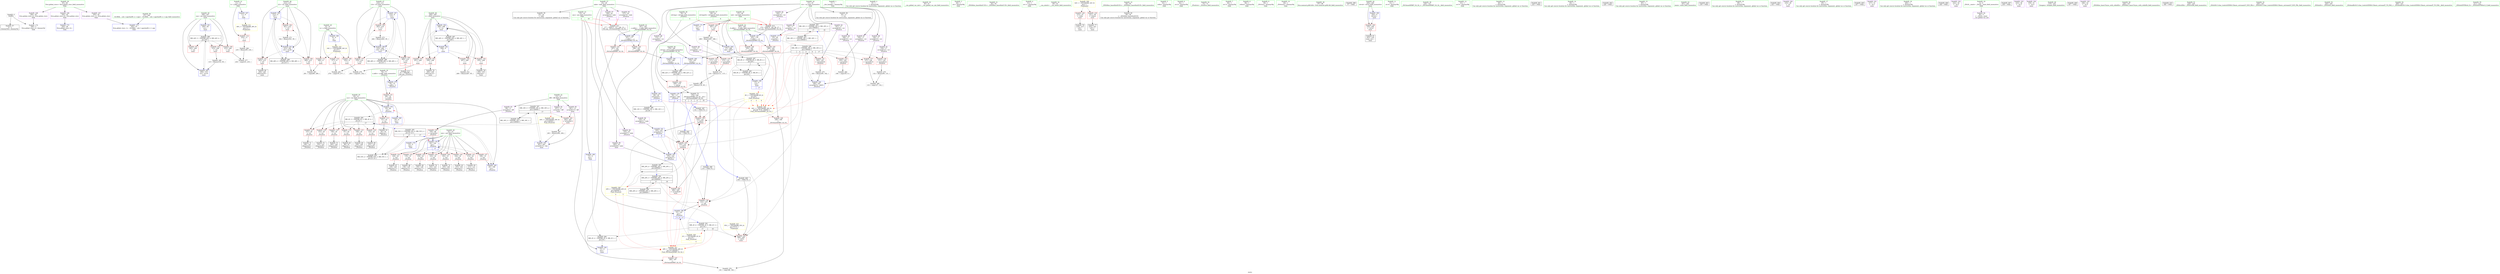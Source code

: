 digraph "SVFG" {
	label="SVFG";

	Node0x55b36553e2c0 [shape=record,color=grey,label="{NodeID: 0\nNullPtr}"];
	Node0x55b36553e2c0 -> Node0x55b365562fb0[style=solid];
	Node0x55b36553e2c0 -> Node0x55b36556a1b0[style=solid];
	Node0x55b365566370 [shape=record,color=grey,label="{NodeID: 277\n236 = cmp(233, 235, )\n}"];
	Node0x55b3655651c0 [shape=record,color=blue,label="{NodeID: 194\n208\<--268\ni\<--inc\nmain\n}"];
	Node0x55b3655651c0 -> Node0x55b365568f20[style=dashed];
	Node0x55b3655651c0 -> Node0x55b365568ff0[style=dashed];
	Node0x55b3655651c0 -> Node0x55b3655690c0[style=dashed];
	Node0x55b3655651c0 -> Node0x55b365569190[style=dashed];
	Node0x55b3655651c0 -> Node0x55b3655651c0[style=dashed];
	Node0x55b3655651c0 -> Node0x55b36557c620[style=dashed];
	Node0x55b365562790 [shape=record,color=red,label="{NodeID: 111\n290\<--8\n\<--n\nmain\n}"];
	Node0x55b365562790 -> Node0x55b365566970[style=solid];
	Node0x55b365560940 [shape=record,color=green,label="{NodeID: 28\n27\<--28\nind\<--ind_field_insensitive\nGlob |{|<s4>18}}"];
	Node0x55b365560940 -> Node0x55b365567ad0[style=solid];
	Node0x55b365560940 -> Node0x55b365569eb0[style=solid];
	Node0x55b365560940 -> Node0x55b365565360[style=solid];
	Node0x55b365560940 -> Node0x55b3655656a0[style=solid];
	Node0x55b365560940:s4 -> Node0x55b3655a0380[style=solid,color=red];
	Node0x55b365582420 [shape=record,color=black,label="{NodeID: 305\nMR_53V_3 = PHI(MR_53V_4, MR_53V_2, )\npts\{21 23 \}\n|{|<s1>17|<s2>17}}"];
	Node0x55b365582420 -> Node0x55b36557e420[style=dashed];
	Node0x55b365582420:s1 -> Node0x55b36556a380[style=dashed,color=red];
	Node0x55b365582420:s2 -> Node0x55b36556a520[style=dashed,color=red];
	Node0x55b3655683c0 [shape=record,color=red,label="{NodeID: 139\n142\<--141\n\<--call19\n_Z5solvei\n}"];
	Node0x55b3655683c0 -> Node0x55b36556a790[style=solid];
	Node0x55b365562eb0 [shape=record,color=green,label="{NodeID: 56\n47\<--340\n_GLOBAL__sub_I_ngochai94_2_1.cpp\<--_GLOBAL__sub_I_ngochai94_2_1.cpp_field_insensitive\n}"];
	Node0x55b365562eb0 -> Node0x55b36556a0b0[style=solid];
	Node0x55b365569ab0 [shape=record,color=blue,label="{NodeID: 167\n11\<--9\nt\<--\nGlob }"];
	Node0x55b365569ab0 -> Node0x55b365584420[style=dashed];
	Node0x55b365564660 [shape=record,color=purple,label="{NodeID: 84\n257\<--13\narrayidx\<--bff\nmain\n}"];
	Node0x55b365555380 [shape=record,color=green,label="{NodeID: 1\n7\<--1\n__dso_handle\<--dummyObj\nGlob }"];
	Node0x55b3655664f0 [shape=record,color=grey,label="{NodeID: 278\n191 = cmp(188, 190, )\n}"];
	Node0x55b365565290 [shape=record,color=blue,label="{NodeID: 195\n15\<--9\nans\<--\nmain\n}"];
	Node0x55b365565290 -> Node0x55b365580c20[style=dashed];
	Node0x55b365562860 [shape=record,color=red,label="{NodeID: 112\n234\<--11\n\<--t\nmain\n}"];
	Node0x55b365562860 -> Node0x55b365570430[style=solid];
	Node0x55b365560a10 [shape=record,color=green,label="{NodeID: 29\n45\<--49\nllvm.global_ctors\<--llvm.global_ctors_field_insensitive\nGlob }"];
	Node0x55b365560a10 -> Node0x55b3655622f0[style=solid];
	Node0x55b365560a10 -> Node0x55b3655623f0[style=solid];
	Node0x55b365560a10 -> Node0x55b3655624f0[style=solid];
	Node0x55b365568490 [shape=record,color=red,label="{NodeID: 140\n152\<--151\n\<--call25\n_Z5solvei\n}"];
	Node0x55b365568490 -> Node0x55b36556a930[style=solid];
	Node0x55b365562fb0 [shape=record,color=black,label="{NodeID: 57\n2\<--3\ndummyVal\<--dummyVal\n}"];
	Node0x55b365569bb0 [shape=record,color=blue,label="{NodeID: 168\n15\<--9\nans\<--\nGlob }"];
	Node0x55b365569bb0 -> Node0x55b36557b720[style=dashed];
	Node0x55b365564730 [shape=record,color=purple,label="{NodeID: 85\n261\<--13\narrayidx13\<--bff\nmain\n}"];
	Node0x55b365564730 -> Node0x55b365569740[style=solid];
	Node0x55b365564730 -> Node0x55b3655650f0[style=solid];
	Node0x55b36555f730 [shape=record,color=green,label="{NodeID: 2\n9\<--1\n\<--dummyObj\nCan only get source location for instruction, argument, global var or function.}"];
	Node0x55b365566670 [shape=record,color=grey,label="{NodeID: 279\n253 = cmp(251, 252, )\n}"];
	Node0x55b365565360 [shape=record,color=blue,label="{NodeID: 196\n27\<--9\nind\<--\nmain\n|{|<s1>17}}"];
	Node0x55b365565360 -> Node0x55b36557f820[style=dashed];
	Node0x55b365565360:s1 -> Node0x55b365585740[style=dashed,color=red];
	Node0x55b365562930 [shape=record,color=red,label="{NodeID: 113\n91\<--20\n\<--cur\n_Z5solvei\n}"];
	Node0x55b365562930 -> Node0x55b3655633b0[style=solid];
	Node0x55b365560ae0 [shape=record,color=green,label="{NodeID: 30\n50\<--51\n__cxx_global_var_init\<--__cxx_global_var_init_field_insensitive\n}"];
	Node0x55b365582e20 [shape=record,color=black,label="{NodeID: 307\nMR_16V_3 = PHI(MR_16V_4, MR_16V_2, )\npts\{140000 \}\n|{|<s3>17}}"];
	Node0x55b365582e20 -> Node0x55b365569740[style=dashed];
	Node0x55b365582e20 -> Node0x55b3655650f0[style=dashed];
	Node0x55b365582e20 -> Node0x55b36557d520[style=dashed];
	Node0x55b365582e20:s3 -> Node0x55b365585ac0[style=dashed,color=red];
	Node0x55b365568560 [shape=record,color=red,label="{NodeID: 141\n162\<--161\n\<--arrayidx30\n_Z5solvei\n}"];
	Node0x55b365568560 -> Node0x55b365566070[style=solid];
	Node0x55b3655630b0 [shape=record,color=black,label="{NodeID: 58\n18\<--17\n\<--vst\nCan only get source location for instruction, argument, global var or function.}"];
	Node0x55b365569cb0 [shape=record,color=blue,label="{NodeID: 169\n20\<--9\ncur\<--\nGlob }"];
	Node0x55b365569cb0 -> Node0x55b36557e420[style=dashed];
	Node0x55b365564800 [shape=record,color=purple,label="{NodeID: 86\n93\<--17\narrayidx\<--vst\n_Z5solvei\n}"];
	Node0x55b365564800 -> Node0x55b36556a450[style=solid];
	Node0x55b36553e350 [shape=record,color=green,label="{NodeID: 3\n29\<--1\n.str\<--dummyObj\nGlob }"];
	Node0x55b3655667f0 [shape=record,color=grey,label="{NodeID: 280\n133 = cmp(127, 132, )\n}"];
	Node0x55b365565430 [shape=record,color=blue,label="{NodeID: 197\n210\<--9\ni14\<--\nmain\n}"];
	Node0x55b365565430 -> Node0x55b365569260[style=dashed];
	Node0x55b365565430 -> Node0x55b365569330[style=dashed];
	Node0x55b365565430 -> Node0x55b365569400[style=dashed];
	Node0x55b365565430 -> Node0x55b365565500[style=dashed];
	Node0x55b365565430 -> Node0x55b36557cb20[style=dashed];
	Node0x55b365562a00 [shape=record,color=red,label="{NodeID: 114\n97\<--20\n\<--cur\n_Z5solvei\n}"];
	Node0x55b365562a00 -> Node0x55b365563480[style=solid];
	Node0x55b365560bb0 [shape=record,color=green,label="{NodeID: 31\n54\<--55\n_ZNSt8ios_base4InitC1Ev\<--_ZNSt8ios_base4InitC1Ev_field_insensitive\n}"];
	Node0x55b365583320 [shape=record,color=black,label="{NodeID: 308\nMR_22V_3 = PHI(MR_22V_4, MR_22V_2, )\npts\{180 \}\n}"];
	Node0x55b365583320 -> Node0x55b365568630[style=dashed];
	Node0x55b365568630 [shape=record,color=red,label="{NodeID: 142\n199\<--179\n\<--retval\n_ZSt3maxIiERKT_S2_S2_\n}"];
	Node0x55b365568630 -> Node0x55b365563f10[style=solid];
	Node0x55b3655631b0 [shape=record,color=black,label="{NodeID: 59\n25\<--24\n\<--inde\nCan only get source location for instruction, argument, global var or function.}"];
	Node0x55b365585ac0 [shape=record,color=yellow,style=double,label="{NodeID: 336\n16V_1 = ENCHI(MR_16V_0)\npts\{140000 \}\nFun[_Z5solvei]}"];
	Node0x55b365585ac0 -> Node0x55b365567e10[style=dashed];
	Node0x55b365569db0 [shape=record,color=blue,label="{NodeID: 170\n22\<--9\nnex\<--\nGlob }"];
	Node0x55b365569db0 -> Node0x55b36557e420[style=dashed];
	Node0x55b3655648d0 [shape=record,color=purple,label="{NodeID: 87\n104\<--17\narrayidx4\<--vst\n_Z5solvei\n}"];
	Node0x55b3655648d0 -> Node0x55b365567ee0[style=solid];
	Node0x55b36553e3e0 [shape=record,color=green,label="{NodeID: 4\n31\<--1\n.str.1\<--dummyObj\nGlob }"];
	Node0x55b365566970 [shape=record,color=grey,label="{NodeID: 281\n291 = cmp(289, 290, )\n}"];
	Node0x55b365565500 [shape=record,color=blue,label="{NodeID: 198\n210\<--284\ni14\<--inc19\nmain\n}"];
	Node0x55b365565500 -> Node0x55b365569260[style=dashed];
	Node0x55b365565500 -> Node0x55b365569330[style=dashed];
	Node0x55b365565500 -> Node0x55b365569400[style=dashed];
	Node0x55b365565500 -> Node0x55b365565500[style=dashed];
	Node0x55b365565500 -> Node0x55b36557cb20[style=dashed];
	Node0x55b365567040 [shape=record,color=red,label="{NodeID: 115\n108\<--20\n\<--cur\n_Z5solvei\n}"];
	Node0x55b365567040 -> Node0x55b365563620[style=solid];
	Node0x55b365560cb0 [shape=record,color=green,label="{NodeID: 32\n60\<--61\n__cxa_atexit\<--__cxa_atexit_field_insensitive\n}"];
	Node0x55b365583820 [shape=record,color=yellow,style=double,label="{NodeID: 309\n32V_1 = ENCHI(MR_32V_0)\npts\{1 \}\nFun[main]}"];
	Node0x55b365583820 -> Node0x55b365567ba0[style=dashed];
	Node0x55b365583820 -> Node0x55b365567c70[style=dashed];
	Node0x55b365568700 [shape=record,color=red,label="{NodeID: 143\n187\<--181\n\<--__a.addr\n_ZSt3maxIiERKT_S2_S2_\n}"];
	Node0x55b365568700 -> Node0x55b365568a40[style=solid];
	Node0x55b3655632b0 [shape=record,color=black,label="{NodeID: 60\n58\<--59\n\<--_ZNSt8ios_base4InitD1Ev\nCan only get source location for instruction, argument, global var or function.}"];
	Node0x55b365569eb0 [shape=record,color=blue,label="{NodeID: 171\n27\<--9\nind\<--\nGlob }"];
	Node0x55b365569eb0 -> Node0x55b36557bc20[style=dashed];
	Node0x55b3655649a0 [shape=record,color=purple,label="{NodeID: 88\n110\<--17\narrayidx6\<--vst\n_Z5solvei\n}"];
	Node0x55b3655649a0 -> Node0x55b365567fb0[style=solid];
	Node0x55b365554ec0 [shape=record,color=green,label="{NodeID: 5\n33\<--1\nstdin\<--dummyObj\nGlob }"];
	Node0x55b365566af0 [shape=record,color=grey,label="{NodeID: 282\n106 = cmp(105, 9, )\n}"];
	Node0x55b3655655d0 [shape=record,color=blue,label="{NodeID: 199\n212\<--9\ni21\<--\nmain\n}"];
	Node0x55b3655655d0 -> Node0x55b3655694d0[style=dashed];
	Node0x55b3655655d0 -> Node0x55b3655695a0[style=dashed];
	Node0x55b3655655d0 -> Node0x55b365569670[style=dashed];
	Node0x55b3655655d0 -> Node0x55b365565770[style=dashed];
	Node0x55b3655655d0 -> Node0x55b36557d020[style=dashed];
	Node0x55b365567110 [shape=record,color=red,label="{NodeID: 116\n124\<--20\n\<--cur\n_Z5solvei\n}"];
	Node0x55b365567110 -> Node0x55b3655637c0[style=solid];
	Node0x55b365560db0 [shape=record,color=green,label="{NodeID: 33\n59\<--65\n_ZNSt8ios_base4InitD1Ev\<--_ZNSt8ios_base4InitD1Ev_field_insensitive\n}"];
	Node0x55b365560db0 -> Node0x55b3655632b0[style=solid];
	Node0x55b365584340 [shape=record,color=yellow,style=double,label="{NodeID: 310\n34V_1 = ENCHI(MR_34V_0)\npts\{10 \}\nFun[main]}"];
	Node0x55b365584340 -> Node0x55b3655625f0[style=dashed];
	Node0x55b365584340 -> Node0x55b3655626c0[style=dashed];
	Node0x55b365584340 -> Node0x55b365562790[style=dashed];
	Node0x55b3655687d0 [shape=record,color=red,label="{NodeID: 144\n196\<--181\n\<--__a.addr\n_ZSt3maxIiERKT_S2_S2_\n}"];
	Node0x55b3655687d0 -> Node0x55b36556ae10[style=solid];
	Node0x55b3655633b0 [shape=record,color=black,label="{NodeID: 61\n92\<--91\nidxprom\<--\n_Z5solvei\n}"];
	Node0x55b365585c80 [shape=record,color=yellow,style=double,label="{NodeID: 338\n20V_1 = ENCHI(MR_20V_0)\npts\{260000 \}\nFun[_Z5solvei]|{|<s4>4|<s5>5}}"];
	Node0x55b365585c80 -> Node0x55b365568150[style=dashed];
	Node0x55b365585c80 -> Node0x55b3655683c0[style=dashed];
	Node0x55b365585c80 -> Node0x55b36556a790[style=dashed];
	Node0x55b365585c80 -> Node0x55b365580720[style=dashed];
	Node0x55b365585c80:s4 -> Node0x55b365585250[style=dashed,color=red];
	Node0x55b365585c80:s5 -> Node0x55b365585250[style=dashed,color=red];
	Node0x55b365569fb0 [shape=record,color=blue,label="{NodeID: 172\n344\<--46\nllvm.global_ctors_0\<--\nGlob }"];
	Node0x55b365564a70 [shape=record,color=purple,label="{NodeID: 89\n114\<--17\narrayidx8\<--vst\n_Z5solvei\n}"];
	Node0x55b365564a70 -> Node0x55b365568080[style=solid];
	Node0x55b365554f50 [shape=record,color=green,label="{NodeID: 6\n34\<--1\n.str.2\<--dummyObj\nGlob }"];
	Node0x55b365566c70 [shape=record,color=grey,label="{NodeID: 283\n278 = cmp(276, 277, )\n}"];
	Node0x55b3655656a0 [shape=record,color=blue,label="{NodeID: 200\n27\<--298\nind\<--add27\nmain\n}"];
	Node0x55b3655656a0 -> Node0x55b36557f820[style=dashed];
	Node0x55b3655671e0 [shape=record,color=red,label="{NodeID: 117\n147\<--20\n\<--cur\n_Z5solvei\n}"];
	Node0x55b3655671e0 -> Node0x55b365563bd0[style=solid];
	Node0x55b365560eb0 [shape=record,color=green,label="{NodeID: 34\n72\<--73\n_Z5solvei\<--_Z5solvei_field_insensitive\n}"];
	Node0x55b365584420 [shape=record,color=yellow,style=double,label="{NodeID: 311\n36V_1 = ENCHI(MR_36V_0)\npts\{12 \}\nFun[main]}"];
	Node0x55b365584420 -> Node0x55b365562860[style=dashed];
	Node0x55b3655688a0 [shape=record,color=red,label="{NodeID: 145\n189\<--183\n\<--__b.addr\n_ZSt3maxIiERKT_S2_S2_\n}"];
	Node0x55b3655688a0 -> Node0x55b365568b10[style=solid];
	Node0x55b365563480 [shape=record,color=black,label="{NodeID: 62\n98\<--97\nidxprom1\<--\n_Z5solvei\n}"];
	Node0x55b36556a0b0 [shape=record,color=blue,label="{NodeID: 173\n345\<--47\nllvm.global_ctors_1\<--_GLOBAL__sub_I_ngochai94_2_1.cpp\nGlob }"];
	Node0x55b365564b40 [shape=record,color=purple,label="{NodeID: 90\n126\<--17\narrayidx10\<--vst\n_Z5solvei\n}"];
	Node0x55b365564b40 -> Node0x55b365568220[style=solid];
	Node0x55b365554fe0 [shape=record,color=green,label="{NodeID: 7\n36\<--1\n.str.3\<--dummyObj\nGlob }"];
	Node0x55b36557b720 [shape=record,color=black,label="{NodeID: 284\nMR_2V_2 = PHI(MR_2V_4, MR_2V_1, )\npts\{16 \}\n}"];
	Node0x55b36557b720 -> Node0x55b365565290[style=dashed];
	Node0x55b365565770 [shape=record,color=blue,label="{NodeID: 201\n212\<--302\ni21\<--inc29\nmain\n}"];
	Node0x55b365565770 -> Node0x55b3655694d0[style=dashed];
	Node0x55b365565770 -> Node0x55b3655695a0[style=dashed];
	Node0x55b365565770 -> Node0x55b365569670[style=dashed];
	Node0x55b365565770 -> Node0x55b365565770[style=dashed];
	Node0x55b365565770 -> Node0x55b36557d020[style=dashed];
	Node0x55b3655672b0 [shape=record,color=red,label="{NodeID: 118\n153\<--20\n\<--cur\n_Z5solvei\n}"];
	Node0x55b3655672b0 -> Node0x55b365563ca0[style=solid];
	Node0x55b365560fb0 [shape=record,color=green,label="{NodeID: 35\n76\<--77\nx.addr\<--x.addr_field_insensitive\n_Z5solvei\n}"];
	Node0x55b365560fb0 -> Node0x55b365567d40[style=solid];
	Node0x55b365560fb0 -> Node0x55b36556a2b0[style=solid];
	Node0x55b365568970 [shape=record,color=red,label="{NodeID: 146\n193\<--183\n\<--__b.addr\n_ZSt3maxIiERKT_S2_S2_\n}"];
	Node0x55b365568970 -> Node0x55b36556ad40[style=solid];
	Node0x55b365563550 [shape=record,color=black,label="{NodeID: 63\n103\<--102\nidxprom3\<--\n_Z5solvei\n}"];
	Node0x55b36556a1b0 [shape=record,color=blue, style = dotted,label="{NodeID: 174\n346\<--3\nllvm.global_ctors_2\<--dummyVal\nGlob }"];
	Node0x55b365564c10 [shape=record,color=purple,label="{NodeID: 91\n130\<--17\narrayidx12\<--vst\n_Z5solvei\n}"];
	Node0x55b365564c10 -> Node0x55b3655682f0[style=solid];
	Node0x55b365555070 [shape=record,color=green,label="{NodeID: 8\n38\<--1\nstdout\<--dummyObj\nGlob }"];
	Node0x55b36557bc20 [shape=record,color=black,label="{NodeID: 285\nMR_8V_2 = PHI(MR_8V_4, MR_8V_1, )\npts\{28 \}\n}"];
	Node0x55b36557bc20 -> Node0x55b365565360[style=dashed];
	Node0x55b365565840 [shape=record,color=blue,label="{NodeID: 202\n206\<--315\ncas\<--inc35\nmain\n}"];
	Node0x55b365565840 -> Node0x55b36557c120[style=dashed];
	Node0x55b365567380 [shape=record,color=red,label="{NodeID: 119\n159\<--20\n\<--cur\n_Z5solvei\n}"];
	Node0x55b365567380 -> Node0x55b365563d70[style=solid];
	Node0x55b365561080 [shape=record,color=green,label="{NodeID: 36\n78\<--79\nref.tmp\<--ref.tmp_field_insensitive\n_Z5solvei\n|{|<s1>4}}"];
	Node0x55b365561080 -> Node0x55b36556a5f0[style=solid];
	Node0x55b365561080:s1 -> Node0x55b3655a0380[style=solid,color=red];
	Node0x55b365568a40 [shape=record,color=red,label="{NodeID: 147\n188\<--187\n\<--\n_ZSt3maxIiERKT_S2_S2_\n}"];
	Node0x55b365568a40 -> Node0x55b3655664f0[style=solid];
	Node0x55b365563620 [shape=record,color=black,label="{NodeID: 64\n109\<--108\nidxprom5\<--\n_Z5solvei\n}"];
	Node0x55b36556a2b0 [shape=record,color=blue,label="{NodeID: 175\n76\<--75\nx.addr\<--x\n_Z5solvei\n}"];
	Node0x55b36556a2b0 -> Node0x55b365567d40[style=dashed];
	Node0x55b365564ce0 [shape=record,color=purple,label="{NodeID: 92\n140\<--17\narrayidx18\<--vst\n_Z5solvei\n|{<s0>5}}"];
	Node0x55b365564ce0:s0 -> Node0x55b3655a0380[style=solid,color=red];
	Node0x55b36555fbd0 [shape=record,color=green,label="{NodeID: 9\n39\<--1\n_ZSt3cin\<--dummyObj\nGlob }"];
	Node0x55b36557c120 [shape=record,color=black,label="{NodeID: 286\nMR_42V_3 = PHI(MR_42V_4, MR_42V_2, )\npts\{207 \}\n}"];
	Node0x55b36557c120 -> Node0x55b365568cb0[style=dashed];
	Node0x55b36557c120 -> Node0x55b365568d80[style=dashed];
	Node0x55b36557c120 -> Node0x55b365568e50[style=dashed];
	Node0x55b36557c120 -> Node0x55b365565840[style=dashed];
	Node0x55b365567450 [shape=record,color=red,label="{NodeID: 120\n102\<--22\n\<--nex\n_Z5solvei\n}"];
	Node0x55b365567450 -> Node0x55b365563550[style=solid];
	Node0x55b365561150 [shape=record,color=green,label="{NodeID: 37\n80\<--81\nref.tmp24\<--ref.tmp24_field_insensitive\n_Z5solvei\n|{|<s1>6}}"];
	Node0x55b365561150 -> Node0x55b36556a860[style=solid];
	Node0x55b365561150:s1 -> Node0x55b3655a0380[style=solid,color=red];
	Node0x55b36559efc0 [shape=record,color=black,label="{NodeID: 397\n141 = PHI(176, )\n}"];
	Node0x55b36559efc0 -> Node0x55b3655683c0[style=solid];
	Node0x55b365568b10 [shape=record,color=red,label="{NodeID: 148\n190\<--189\n\<--\n_ZSt3maxIiERKT_S2_S2_\n}"];
	Node0x55b365568b10 -> Node0x55b3655664f0[style=solid];
	Node0x55b3655636f0 [shape=record,color=black,label="{NodeID: 65\n113\<--112\nidxprom7\<--\n_Z5solvei\n}"];
	Node0x55b36556a380 [shape=record,color=blue,label="{NodeID: 176\n20\<--89\ncur\<--\n_Z5solvei\n}"];
	Node0x55b36556a380 -> Node0x55b365562930[style=dashed];
	Node0x55b36556a380 -> Node0x55b36557e920[style=dashed];
	Node0x55b365564db0 [shape=record,color=purple,label="{NodeID: 93\n161\<--17\narrayidx30\<--vst\n_Z5solvei\n}"];
	Node0x55b365564db0 -> Node0x55b365568560[style=solid];
	Node0x55b36555fc60 [shape=record,color=green,label="{NodeID: 10\n40\<--1\n_ZSt4cout\<--dummyObj\nGlob }"];
	Node0x55b36557c620 [shape=record,color=black,label="{NodeID: 287\nMR_44V_2 = PHI(MR_44V_4, MR_44V_1, )\npts\{209 \}\n}"];
	Node0x55b36557c620 -> Node0x55b365565020[style=dashed];
	Node0x55b365567520 [shape=record,color=red,label="{NodeID: 121\n112\<--22\n\<--nex\n_Z5solvei\n}"];
	Node0x55b365567520 -> Node0x55b3655636f0[style=solid];
	Node0x55b365561220 [shape=record,color=green,label="{NodeID: 38\n87\<--88\nllvm.memset.p0i8.i64\<--llvm.memset.p0i8.i64_field_insensitive\n}"];
	Node0x55b36559f1b0 [shape=record,color=black,label="{NodeID: 398\n57 = PHI()\n}"];
	Node0x55b365568be0 [shape=record,color=red,label="{NodeID: 149\n318\<--204\n\<--retval\nmain\n}"];
	Node0x55b365568be0 -> Node0x55b3655643f0[style=solid];
	Node0x55b3655637c0 [shape=record,color=black,label="{NodeID: 66\n125\<--124\nidxprom9\<--\n_Z5solvei\n}"];
	Node0x55b36556a450 [shape=record,color=blue,label="{NodeID: 177\n93\<--95\narrayidx\<--\n_Z5solvei\n}"];
	Node0x55b36556a450 -> Node0x55b36557f320[style=dashed];
	Node0x55b365564e80 [shape=record,color=purple,label="{NodeID: 94\n166\<--17\narrayidx33\<--vst\n_Z5solvei\n}"];
	Node0x55b365564e80 -> Node0x55b36556aa00[style=solid];
	Node0x55b36555fcf0 [shape=record,color=green,label="{NodeID: 11\n41\<--1\n.str.4\<--dummyObj\nGlob }"];
	Node0x55b36557cb20 [shape=record,color=black,label="{NodeID: 288\nMR_46V_2 = PHI(MR_46V_4, MR_46V_1, )\npts\{211 \}\n}"];
	Node0x55b36557cb20 -> Node0x55b365565430[style=dashed];
	Node0x55b3655675f0 [shape=record,color=red,label="{NodeID: 122\n128\<--22\n\<--nex\n_Z5solvei\n}"];
	Node0x55b3655675f0 -> Node0x55b365563890[style=solid];
	Node0x55b365561320 [shape=record,color=green,label="{NodeID: 39\n120\<--121\n_ZSt3maxIiERKT_S2_S2_\<--_ZSt3maxIiERKT_S2_S2__field_insensitive\n}"];
	Node0x55b36559f390 [shape=record,color=black,label="{NodeID: 399\n119 = PHI(176, )\n}"];
	Node0x55b36559f390 -> Node0x55b365568150[style=solid];
	Node0x55b365568cb0 [shape=record,color=red,label="{NodeID: 150\n233\<--206\n\<--cas\nmain\n}"];
	Node0x55b365568cb0 -> Node0x55b365566370[style=solid];
	Node0x55b365563890 [shape=record,color=black,label="{NodeID: 67\n129\<--128\nidxprom11\<--\n_Z5solvei\n}"];
	Node0x55b36556a520 [shape=record,color=blue,label="{NodeID: 178\n22\<--100\nnex\<--\n_Z5solvei\n|{|<s9>17}}"];
	Node0x55b36556a520 -> Node0x55b365567450[style=dashed];
	Node0x55b36556a520 -> Node0x55b365567520[style=dashed];
	Node0x55b36556a520 -> Node0x55b3655675f0[style=dashed];
	Node0x55b36556a520 -> Node0x55b3655676c0[style=dashed];
	Node0x55b36556a520 -> Node0x55b365567790[style=dashed];
	Node0x55b36556a520 -> Node0x55b365567860[style=dashed];
	Node0x55b36556a520 -> Node0x55b365567930[style=dashed];
	Node0x55b36556a520 -> Node0x55b365567a00[style=dashed];
	Node0x55b36556a520 -> Node0x55b36556a520[style=dashed];
	Node0x55b36556a520:s9 -> Node0x55b365582420[style=dashed,color=blue];
	Node0x55b365564f50 [shape=record,color=purple,label="{NodeID: 95\n137\<--24\narrayidx16\<--inde\n_Z5solvei\n|{<s0>5}}"];
	Node0x55b365564f50:s0 -> Node0x55b36559ff70[style=solid,color=red];
	Node0x55b36555fd80 [shape=record,color=green,label="{NodeID: 12\n43\<--1\n.str.5\<--dummyObj\nGlob }"];
	Node0x55b36557d020 [shape=record,color=black,label="{NodeID: 289\nMR_48V_2 = PHI(MR_48V_4, MR_48V_1, )\npts\{213 \}\n}"];
	Node0x55b36557d020 -> Node0x55b3655655d0[style=dashed];
	Node0x55b3655676c0 [shape=record,color=red,label="{NodeID: 123\n135\<--22\n\<--nex\n_Z5solvei\n}"];
	Node0x55b3655676c0 -> Node0x55b365563960[style=solid];
	Node0x55b365561420 [shape=record,color=green,label="{NodeID: 40\n179\<--180\nretval\<--retval_field_insensitive\n_ZSt3maxIiERKT_S2_S2_\n}"];
	Node0x55b365561420 -> Node0x55b365568630[style=solid];
	Node0x55b365561420 -> Node0x55b36556ad40[style=solid];
	Node0x55b365561420 -> Node0x55b36556ae10[style=solid];
	Node0x55b36559f490 [shape=record,color=black,label="{NodeID: 400\n151 = PHI(176, )\n}"];
	Node0x55b36559f490 -> Node0x55b365568490[style=solid];
	Node0x55b365568d80 [shape=record,color=red,label="{NodeID: 151\n242\<--206\n\<--cas\nmain\n}"];
	Node0x55b365563960 [shape=record,color=black,label="{NodeID: 68\n136\<--135\nidxprom15\<--\n_Z5solvei\n}"];
	Node0x55b36556a5f0 [shape=record,color=blue,label="{NodeID: 179\n78\<--117\nref.tmp\<--add\n_Z5solvei\n|{|<s3>4}}"];
	Node0x55b36556a5f0 -> Node0x55b365568150[style=dashed];
	Node0x55b36556a5f0 -> Node0x55b3655683c0[style=dashed];
	Node0x55b36556a5f0 -> Node0x55b365568490[style=dashed];
	Node0x55b36556a5f0:s3 -> Node0x55b365585360[style=dashed,color=red];
	Node0x55b365561ad0 [shape=record,color=purple,label="{NodeID: 96\n145\<--24\narrayidx21\<--inde\n_Z5solvei\n}"];
	Node0x55b365561ad0 -> Node0x55b36556a790[style=solid];
	Node0x55b36555fe10 [shape=record,color=green,label="{NodeID: 13\n46\<--1\n\<--dummyObj\nCan only get source location for instruction, argument, global var or function.}"];
	Node0x55b36557d520 [shape=record,color=black,label="{NodeID: 290\nMR_16V_2 = PHI(MR_16V_3, MR_16V_1, )\npts\{140000 \}\n}"];
	Node0x55b36557d520 -> Node0x55b365582e20[style=dashed];
	Node0x55b365567790 [shape=record,color=red,label="{NodeID: 124\n138\<--22\n\<--nex\n_Z5solvei\n}"];
	Node0x55b365567790 -> Node0x55b365563a30[style=solid];
	Node0x55b3655614f0 [shape=record,color=green,label="{NodeID: 41\n181\<--182\n__a.addr\<--__a.addr_field_insensitive\n_ZSt3maxIiERKT_S2_S2_\n}"];
	Node0x55b3655614f0 -> Node0x55b365568700[style=solid];
	Node0x55b3655614f0 -> Node0x55b3655687d0[style=solid];
	Node0x55b3655614f0 -> Node0x55b36556aba0[style=solid];
	Node0x55b36559f590 [shape=record,color=black,label="{NodeID: 401\n225 = PHI()\n}"];
	Node0x55b365568e50 [shape=record,color=red,label="{NodeID: 152\n314\<--206\n\<--cas\nmain\n}"];
	Node0x55b365568e50 -> Node0x55b365570730[style=solid];
	Node0x55b365563a30 [shape=record,color=black,label="{NodeID: 69\n139\<--138\nidxprom17\<--\n_Z5solvei\n}"];
	Node0x55b36556a6c0 [shape=record,color=blue,label="{NodeID: 180\n15\<--122\nans\<--\n_Z5solvei\n|{|<s2>5|<s3>6|<s4>17}}"];
	Node0x55b36556a6c0 -> Node0x55b3655683c0[style=dashed];
	Node0x55b36556a6c0 -> Node0x55b365568490[style=dashed];
	Node0x55b36556a6c0:s2 -> Node0x55b365585250[style=dashed,color=red];
	Node0x55b36556a6c0:s3 -> Node0x55b365585250[style=dashed,color=red];
	Node0x55b36556a6c0:s4 -> Node0x55b365580c20[style=dashed,color=blue];
	Node0x55b365561ba0 [shape=record,color=purple,label="{NodeID: 97\n149\<--24\narrayidx23\<--inde\n_Z5solvei\n|{<s0>6}}"];
	Node0x55b365561ba0:s0 -> Node0x55b36559ff70[style=solid,color=red];
	Node0x55b36555fea0 [shape=record,color=green,label="{NodeID: 14\n84\<--1\n\<--dummyObj\nCan only get source location for instruction, argument, global var or function.}"];
	Node0x55b36557da20 [shape=record,color=black,label="{NodeID: 291\nMR_18V_2 = PHI(MR_18V_3, MR_18V_1, )\npts\{190000 \}\n}"];
	Node0x55b36557da20 -> Node0x55b365581620[style=dashed];
	Node0x55b365567860 [shape=record,color=red,label="{NodeID: 125\n143\<--22\n\<--nex\n_Z5solvei\n}"];
	Node0x55b365567860 -> Node0x55b365563b00[style=solid];
	Node0x55b3655615c0 [shape=record,color=green,label="{NodeID: 42\n183\<--184\n__b.addr\<--__b.addr_field_insensitive\n_ZSt3maxIiERKT_S2_S2_\n}"];
	Node0x55b3655615c0 -> Node0x55b3655688a0[style=solid];
	Node0x55b3655615c0 -> Node0x55b365568970[style=solid];
	Node0x55b3655615c0 -> Node0x55b36556ac70[style=solid];
	Node0x55b36559f660 [shape=record,color=black,label="{NodeID: 402\n228 = PHI()\n}"];
	Node0x55b365568f20 [shape=record,color=red,label="{NodeID: 153\n251\<--208\n\<--i\nmain\n}"];
	Node0x55b365568f20 -> Node0x55b365566670[style=solid];
	Node0x55b365563b00 [shape=record,color=black,label="{NodeID: 70\n144\<--143\nidxprom20\<--\n_Z5solvei\n}"];
	Node0x55b36556a790 [shape=record,color=blue,label="{NodeID: 181\n145\<--142\narrayidx21\<--\n_Z5solvei\n|{|<s2>6}}"];
	Node0x55b36556a790 -> Node0x55b365568490[style=dashed];
	Node0x55b36556a790 -> Node0x55b36556a930[style=dashed];
	Node0x55b36556a790:s2 -> Node0x55b365585250[style=dashed,color=red];
	Node0x55b365561c70 [shape=record,color=purple,label="{NodeID: 98\n155\<--24\narrayidx27\<--inde\n_Z5solvei\n}"];
	Node0x55b365561c70 -> Node0x55b36556a930[style=solid];
	Node0x55b36555ff30 [shape=record,color=green,label="{NodeID: 15\n85\<--1\n\<--dummyObj\nCan only get source location for instruction, argument, global var or function.}"];
	Node0x55b36557df20 [shape=record,color=black,label="{NodeID: 292\nMR_20V_2 = PHI(MR_20V_3, MR_20V_1, )\npts\{260000 \}\n}"];
	Node0x55b36557df20 -> Node0x55b365582330[style=dashed];
	Node0x55b365567930 [shape=record,color=red,label="{NodeID: 126\n164\<--22\n\<--nex\n_Z5solvei\n}"];
	Node0x55b365567930 -> Node0x55b365563e40[style=solid];
	Node0x55b365561690 [shape=record,color=green,label="{NodeID: 43\n201\<--202\nmain\<--main_field_insensitive\n}"];
	Node0x55b36559f730 [shape=record,color=black,label="{NodeID: 403\n239 = PHI()\n}"];
	Node0x55b365568ff0 [shape=record,color=red,label="{NodeID: 154\n255\<--208\n\<--i\nmain\n}"];
	Node0x55b365568ff0 -> Node0x55b365564180[style=solid];
	Node0x55b365563bd0 [shape=record,color=black,label="{NodeID: 71\n148\<--147\nidxprom22\<--\n_Z5solvei\n}"];
	Node0x55b36556a860 [shape=record,color=blue,label="{NodeID: 182\n80\<--95\nref.tmp24\<--\n_Z5solvei\n|{|<s2>6}}"];
	Node0x55b36556a860 -> Node0x55b365568490[style=dashed];
	Node0x55b36556a860 -> Node0x55b365580220[style=dashed];
	Node0x55b36556a860:s2 -> Node0x55b365585360[style=dashed,color=red];
	Node0x55b365561d40 [shape=record,color=purple,label="{NodeID: 99\n295\<--24\narrayidx26\<--inde\nmain\n}"];
	Node0x55b365561d40 -> Node0x55b365569810[style=solid];
	Node0x55b36555ffc0 [shape=record,color=green,label="{NodeID: 16\n86\<--1\n\<--dummyObj\nCan only get source location for instruction, argument, global var or function.}"];
	Node0x55b36557e420 [shape=record,color=black,label="{NodeID: 293\nMR_53V_2 = PHI(MR_53V_3, MR_53V_1, )\npts\{21 23 \}\n}"];
	Node0x55b36557e420 -> Node0x55b365582420[style=dashed];
	Node0x55b365567a00 [shape=record,color=red,label="{NodeID: 127\n168\<--22\n\<--nex\n_Z5solvei\n}"];
	Node0x55b365567a00 -> Node0x55b36556aad0[style=solid];
	Node0x55b365561790 [shape=record,color=green,label="{NodeID: 44\n204\<--205\nretval\<--retval_field_insensitive\nmain\n}"];
	Node0x55b365561790 -> Node0x55b365568be0[style=solid];
	Node0x55b365561790 -> Node0x55b36556aee0[style=solid];
	Node0x55b36559f800 [shape=record,color=black,label="{NodeID: 404\n243 = PHI()\n}"];
	Node0x55b3655690c0 [shape=record,color=red,label="{NodeID: 155\n259\<--208\n\<--i\nmain\n}"];
	Node0x55b3655690c0 -> Node0x55b365564250[style=solid];
	Node0x55b365563ca0 [shape=record,color=black,label="{NodeID: 72\n154\<--153\nidxprom26\<--\n_Z5solvei\n}"];
	Node0x55b365570430 [shape=record,color=grey,label="{NodeID: 266\n235 = Binary(95, 234, )\n}"];
	Node0x55b365570430 -> Node0x55b365566370[style=solid];
	Node0x55b36556a930 [shape=record,color=blue,label="{NodeID: 183\n155\<--152\narrayidx27\<--\n_Z5solvei\n}"];
	Node0x55b36556a930 -> Node0x55b365580720[style=dashed];
	Node0x55b365561e10 [shape=record,color=purple,label="{NodeID: 100\n216\<--29\n\<--.str\nmain\n}"];
	Node0x55b365560050 [shape=record,color=green,label="{NodeID: 17\n95\<--1\n\<--dummyObj\nCan only get source location for instruction, argument, global var or function.}"];
	Node0x55b36557e920 [shape=record,color=black,label="{NodeID: 294\nMR_4V_3 = PHI(MR_4V_2, MR_4V_4, )\npts\{21 \}\n|{|<s7>17}}"];
	Node0x55b36557e920 -> Node0x55b365562a00[style=dashed];
	Node0x55b36557e920 -> Node0x55b365567040[style=dashed];
	Node0x55b36557e920 -> Node0x55b365567110[style=dashed];
	Node0x55b36557e920 -> Node0x55b3655671e0[style=dashed];
	Node0x55b36557e920 -> Node0x55b3655672b0[style=dashed];
	Node0x55b36557e920 -> Node0x55b365567380[style=dashed];
	Node0x55b36557e920 -> Node0x55b36556aad0[style=dashed];
	Node0x55b36557e920:s7 -> Node0x55b365582420[style=dashed,color=blue];
	Node0x55b365567ad0 [shape=record,color=red,label="{NodeID: 128\n297\<--27\n\<--ind\nmain\n}"];
	Node0x55b365567ad0 -> Node0x55b3655661f0[style=solid];
	Node0x55b365561860 [shape=record,color=green,label="{NodeID: 45\n206\<--207\ncas\<--cas_field_insensitive\nmain\n}"];
	Node0x55b365561860 -> Node0x55b365568cb0[style=solid];
	Node0x55b365561860 -> Node0x55b365568d80[style=solid];
	Node0x55b365561860 -> Node0x55b365568e50[style=solid];
	Node0x55b365561860 -> Node0x55b36556afb0[style=solid];
	Node0x55b365561860 -> Node0x55b365565840[style=solid];
	Node0x55b36559f900 [shape=record,color=black,label="{NodeID: 405\n247 = PHI()\n}"];
	Node0x55b365569190 [shape=record,color=red,label="{NodeID: 156\n267\<--208\n\<--i\nmain\n}"];
	Node0x55b365569190 -> Node0x55b365570d30[style=solid];
	Node0x55b365563d70 [shape=record,color=black,label="{NodeID: 73\n160\<--159\nidxprom29\<--\n_Z5solvei\n}"];
	Node0x55b3655705b0 [shape=record,color=grey,label="{NodeID: 267\n263 = Binary(262, 264, )\n}"];
	Node0x55b3655705b0 -> Node0x55b3655650f0[style=solid];
	Node0x55b36556aa00 [shape=record,color=blue,label="{NodeID: 184\n166\<--163\narrayidx33\<--add31\n_Z5solvei\n}"];
	Node0x55b36556aa00 -> Node0x55b36557f320[style=dashed];
	Node0x55b365561ee0 [shape=record,color=purple,label="{NodeID: 101\n217\<--31\n\<--.str.1\nmain\n}"];
	Node0x55b365560120 [shape=record,color=green,label="{NodeID: 18\n264\<--1\n\<--dummyObj\nCan only get source location for instruction, argument, global var or function.}"];
	Node0x55b365567ba0 [shape=record,color=red,label="{NodeID: 129\n215\<--33\n\<--stdin\nmain\n}"];
	Node0x55b365567ba0 -> Node0x55b365563fe0[style=solid];
	Node0x55b365561930 [shape=record,color=green,label="{NodeID: 46\n208\<--209\ni\<--i_field_insensitive\nmain\n}"];
	Node0x55b365561930 -> Node0x55b365568f20[style=solid];
	Node0x55b365561930 -> Node0x55b365568ff0[style=solid];
	Node0x55b365561930 -> Node0x55b3655690c0[style=solid];
	Node0x55b365561930 -> Node0x55b365569190[style=solid];
	Node0x55b365561930 -> Node0x55b365565020[style=solid];
	Node0x55b365561930 -> Node0x55b3655651c0[style=solid];
	Node0x55b36559f9d0 [shape=record,color=black,label="{NodeID: 406\n248 = PHI()\n}"];
	Node0x55b365584ea0 [shape=record,color=yellow,style=double,label="{NodeID: 323\n55V_1 = ENCHI(MR_55V_0)\npts\{79 81 \}\nFun[main]}"];
	Node0x55b365584ea0 -> Node0x55b3655698e0[style=dashed];
	Node0x55b365569260 [shape=record,color=red,label="{NodeID: 157\n276\<--210\n\<--i14\nmain\n}"];
	Node0x55b365569260 -> Node0x55b365566c70[style=solid];
	Node0x55b365563e40 [shape=record,color=black,label="{NodeID: 74\n165\<--164\nidxprom32\<--\n_Z5solvei\n}"];
	Node0x55b365570730 [shape=record,color=grey,label="{NodeID: 268\n315 = Binary(314, 95, )\n}"];
	Node0x55b365570730 -> Node0x55b365565840[style=solid];
	Node0x55b36556aad0 [shape=record,color=blue,label="{NodeID: 185\n20\<--168\ncur\<--\n_Z5solvei\n}"];
	Node0x55b36556aad0 -> Node0x55b36557e920[style=dashed];
	Node0x55b365561fb0 [shape=record,color=purple,label="{NodeID: 102\n222\<--34\n\<--.str.2\nmain\n}"];
	Node0x55b3655601f0 [shape=record,color=green,label="{NodeID: 19\n4\<--6\n_ZStL8__ioinit\<--_ZStL8__ioinit_field_insensitive\nGlob }"];
	Node0x55b3655601f0 -> Node0x55b3655644c0[style=solid];
	Node0x55b36557f320 [shape=record,color=black,label="{NodeID: 296\nMR_18V_3 = PHI(MR_18V_2, MR_18V_4, )\npts\{190000 \}\n|{|<s10>4|<s11>5|<s12>6|<s13>17}}"];
	Node0x55b36557f320 -> Node0x55b365567ee0[style=dashed];
	Node0x55b36557f320 -> Node0x55b365567fb0[style=dashed];
	Node0x55b36557f320 -> Node0x55b365568080[style=dashed];
	Node0x55b36557f320 -> Node0x55b365568150[style=dashed];
	Node0x55b36557f320 -> Node0x55b365568220[style=dashed];
	Node0x55b36557f320 -> Node0x55b3655682f0[style=dashed];
	Node0x55b36557f320 -> Node0x55b3655683c0[style=dashed];
	Node0x55b36557f320 -> Node0x55b365568490[style=dashed];
	Node0x55b36557f320 -> Node0x55b365568560[style=dashed];
	Node0x55b36557f320 -> Node0x55b36556aa00[style=dashed];
	Node0x55b36557f320:s10 -> Node0x55b365585360[style=dashed,color=red];
	Node0x55b36557f320:s11 -> Node0x55b365585360[style=dashed,color=red];
	Node0x55b36557f320:s12 -> Node0x55b365585360[style=dashed,color=red];
	Node0x55b36557f320:s13 -> Node0x55b365581620[style=dashed,color=blue];
	Node0x55b365567c70 [shape=record,color=red,label="{NodeID: 130\n221\<--38\n\<--stdout\nmain\n}"];
	Node0x55b365567c70 -> Node0x55b3655640b0[style=solid];
	Node0x55b365561a00 [shape=record,color=green,label="{NodeID: 47\n210\<--211\ni14\<--i14_field_insensitive\nmain\n}"];
	Node0x55b365561a00 -> Node0x55b365569260[style=solid];
	Node0x55b365561a00 -> Node0x55b365569330[style=solid];
	Node0x55b365561a00 -> Node0x55b365569400[style=solid];
	Node0x55b365561a00 -> Node0x55b365565430[style=solid];
	Node0x55b365561a00 -> Node0x55b365565500[style=solid];
	Node0x55b36559faa0 [shape=record,color=black,label="{NodeID: 407\n258 = PHI()\n}"];
	Node0x55b365569330 [shape=record,color=red,label="{NodeID: 158\n280\<--210\n\<--i14\nmain\n|{<s0>17}}"];
	Node0x55b365569330:s0 -> Node0x55b3655a0580[style=solid,color=red];
	Node0x55b365563f10 [shape=record,color=black,label="{NodeID: 75\n176\<--199\n_ZSt3maxIiERKT_S2_S2__ret\<--\n_ZSt3maxIiERKT_S2_S2_\n|{<s0>4|<s1>5|<s2>6|<s3>18}}"];
	Node0x55b365563f10:s0 -> Node0x55b36559f390[style=solid,color=blue];
	Node0x55b365563f10:s1 -> Node0x55b36559efc0[style=solid,color=blue];
	Node0x55b365563f10:s2 -> Node0x55b36559f490[style=solid,color=blue];
	Node0x55b365563f10:s3 -> Node0x55b36559fba0[style=solid,color=blue];
	Node0x55b3655708b0 [shape=record,color=grey,label="{NodeID: 269\n117 = Binary(116, 95, )\n}"];
	Node0x55b3655708b0 -> Node0x55b36556a5f0[style=solid];
	Node0x55b36556aba0 [shape=record,color=blue,label="{NodeID: 186\n181\<--177\n__a.addr\<--__a\n_ZSt3maxIiERKT_S2_S2_\n}"];
	Node0x55b36556aba0 -> Node0x55b365568700[style=dashed];
	Node0x55b36556aba0 -> Node0x55b3655687d0[style=dashed];
	Node0x55b365562080 [shape=record,color=purple,label="{NodeID: 103\n223\<--36\n\<--.str.3\nmain\n}"];
	Node0x55b3655602c0 [shape=record,color=green,label="{NodeID: 20\n8\<--10\nn\<--n_field_insensitive\nGlob }"];
	Node0x55b3655602c0 -> Node0x55b3655625f0[style=solid];
	Node0x55b3655602c0 -> Node0x55b3655626c0[style=solid];
	Node0x55b3655602c0 -> Node0x55b365562790[style=solid];
	Node0x55b3655602c0 -> Node0x55b3655699b0[style=solid];
	Node0x55b36557f820 [shape=record,color=black,label="{NodeID: 297\nMR_8V_4 = PHI(MR_8V_5, MR_8V_3, )\npts\{28 \}\n|{|<s4>18}}"];
	Node0x55b36557f820 -> Node0x55b365567ad0[style=dashed];
	Node0x55b36557f820 -> Node0x55b3655698e0[style=dashed];
	Node0x55b36557f820 -> Node0x55b3655656a0[style=dashed];
	Node0x55b36557f820 -> Node0x55b36557bc20[style=dashed];
	Node0x55b36557f820:s4 -> Node0x55b365585360[style=dashed,color=red];
	Node0x55b365567d40 [shape=record,color=red,label="{NodeID: 131\n89\<--76\n\<--x.addr\n_Z5solvei\n}"];
	Node0x55b365567d40 -> Node0x55b36556a380[style=solid];
	Node0x55b365555620 [shape=record,color=green,label="{NodeID: 48\n212\<--213\ni21\<--i21_field_insensitive\nmain\n}"];
	Node0x55b365555620 -> Node0x55b3655694d0[style=solid];
	Node0x55b365555620 -> Node0x55b3655695a0[style=solid];
	Node0x55b365555620 -> Node0x55b365569670[style=solid];
	Node0x55b365555620 -> Node0x55b3655655d0[style=solid];
	Node0x55b365555620 -> Node0x55b365565770[style=solid];
	Node0x55b36559fba0 [shape=record,color=black,label="{NodeID: 408\n305 = PHI(176, )\n}"];
	Node0x55b36559fba0 -> Node0x55b3655698e0[style=solid];
	Node0x55b365569400 [shape=record,color=red,label="{NodeID: 159\n283\<--210\n\<--i14\nmain\n}"];
	Node0x55b365569400 -> Node0x55b365570eb0[style=solid];
	Node0x55b365563fe0 [shape=record,color=black,label="{NodeID: 76\n218\<--215\ncall\<--\nmain\n}"];
	Node0x55b365570a30 [shape=record,color=grey,label="{NodeID: 270\n132 = Binary(95, 131, )\n}"];
	Node0x55b365570a30 -> Node0x55b3655667f0[style=solid];
	Node0x55b36556ac70 [shape=record,color=blue,label="{NodeID: 187\n183\<--178\n__b.addr\<--__b\n_ZSt3maxIiERKT_S2_S2_\n}"];
	Node0x55b36556ac70 -> Node0x55b3655688a0[style=dashed];
	Node0x55b36556ac70 -> Node0x55b365568970[style=dashed];
	Node0x55b365562150 [shape=record,color=purple,label="{NodeID: 104\n238\<--41\n\<--.str.4\nmain\n}"];
	Node0x55b365560390 [shape=record,color=green,label="{NodeID: 21\n11\<--12\nt\<--t_field_insensitive\nGlob }"];
	Node0x55b365560390 -> Node0x55b365562860[style=solid];
	Node0x55b365560390 -> Node0x55b365569ab0[style=solid];
	Node0x55b365567e10 [shape=record,color=red,label="{NodeID: 132\n100\<--99\n\<--arrayidx2\n_Z5solvei\n}"];
	Node0x55b365567e10 -> Node0x55b36556a520[style=solid];
	Node0x55b3655556f0 [shape=record,color=green,label="{NodeID: 49\n219\<--220\nfreopen\<--freopen_field_insensitive\n}"];
	Node0x55b36559fdd0 [shape=record,color=black,label="{NodeID: 409\n307 = PHI()\n}"];
	Node0x55b3655694d0 [shape=record,color=red,label="{NodeID: 160\n289\<--212\n\<--i21\nmain\n}"];
	Node0x55b3655694d0 -> Node0x55b365566970[style=solid];
	Node0x55b3655640b0 [shape=record,color=black,label="{NodeID: 77\n224\<--221\ncall1\<--\nmain\n}"];
	Node0x55b365570bb0 [shape=record,color=grey,label="{NodeID: 271\n302 = Binary(301, 95, )\n}"];
	Node0x55b365570bb0 -> Node0x55b365565770[style=solid];
	Node0x55b36556ad40 [shape=record,color=blue,label="{NodeID: 188\n179\<--193\nretval\<--\n_ZSt3maxIiERKT_S2_S2_\n}"];
	Node0x55b36556ad40 -> Node0x55b365583320[style=dashed];
	Node0x55b365562220 [shape=record,color=purple,label="{NodeID: 105\n246\<--43\n\<--.str.5\nmain\n}"];
	Node0x55b365560460 [shape=record,color=green,label="{NodeID: 22\n13\<--14\nbff\<--bff_field_insensitive\nGlob }"];
	Node0x55b365560460 -> Node0x55b365564590[style=solid];
	Node0x55b365560460 -> Node0x55b365564660[style=solid];
	Node0x55b365560460 -> Node0x55b365564730[style=solid];
	Node0x55b365580220 [shape=record,color=black,label="{NodeID: 299\nMR_14V_3 = PHI(MR_14V_2, MR_14V_1, )\npts\{81 \}\n}"];
	Node0x55b365567ee0 [shape=record,color=red,label="{NodeID: 133\n105\<--104\n\<--arrayidx4\n_Z5solvei\n}"];
	Node0x55b365567ee0 -> Node0x55b365566af0[style=solid];
	Node0x55b3655557f0 [shape=record,color=green,label="{NodeID: 50\n226\<--227\n_ZNSt8ios_base15sync_with_stdioEb\<--_ZNSt8ios_base15sync_with_stdioEb_field_insensitive\n}"];
	Node0x55b36559fea0 [shape=record,color=black,label="{NodeID: 410\n308 = PHI()\n}"];
	Node0x55b365585250 [shape=record,color=yellow,style=double,label="{NodeID: 327\n28V_1 = ENCHI(MR_28V_0)\npts\{16 260000 \}\nFun[_ZSt3maxIiERKT_S2_S2_]}"];
	Node0x55b365585250 -> Node0x55b365568a40[style=dashed];
	Node0x55b3655695a0 [shape=record,color=red,label="{NodeID: 161\n293\<--212\n\<--i21\nmain\n}"];
	Node0x55b3655695a0 -> Node0x55b365564320[style=solid];
	Node0x55b365564180 [shape=record,color=black,label="{NodeID: 78\n256\<--255\nidxprom\<--\nmain\n}"];
	Node0x55b365570d30 [shape=record,color=grey,label="{NodeID: 272\n268 = Binary(267, 95, )\n}"];
	Node0x55b365570d30 -> Node0x55b3655651c0[style=solid];
	Node0x55b36556ae10 [shape=record,color=blue,label="{NodeID: 189\n179\<--196\nretval\<--\n_ZSt3maxIiERKT_S2_S2_\n}"];
	Node0x55b36556ae10 -> Node0x55b365583320[style=dashed];
	Node0x55b3655622f0 [shape=record,color=purple,label="{NodeID: 106\n344\<--45\nllvm.global_ctors_0\<--llvm.global_ctors\nGlob }"];
	Node0x55b3655622f0 -> Node0x55b365569fb0[style=solid];
	Node0x55b365560530 [shape=record,color=green,label="{NodeID: 23\n15\<--16\nans\<--ans_field_insensitive\nGlob |{|<s3>4|<s4>18}}"];
	Node0x55b365560530 -> Node0x55b365569bb0[style=solid];
	Node0x55b365560530 -> Node0x55b36556a6c0[style=solid];
	Node0x55b365560530 -> Node0x55b365565290[style=solid];
	Node0x55b365560530:s3 -> Node0x55b36559ff70[style=solid,color=red];
	Node0x55b365560530:s4 -> Node0x55b36559ff70[style=solid,color=red];
	Node0x55b365580720 [shape=record,color=black,label="{NodeID: 300\nMR_20V_4 = PHI(MR_20V_3, MR_20V_1, )\npts\{260000 \}\n|{<s0>17}}"];
	Node0x55b365580720:s0 -> Node0x55b365582330[style=dashed,color=blue];
	Node0x55b365567fb0 [shape=record,color=red,label="{NodeID: 134\n111\<--110\n\<--arrayidx6\n_Z5solvei\n}"];
	Node0x55b365567fb0 -> Node0x55b365571030[style=solid];
	Node0x55b3655558f0 [shape=record,color=green,label="{NodeID: 51\n229\<--230\n_ZNSirsERi\<--_ZNSirsERi_field_insensitive\n}"];
	Node0x55b36559ff70 [shape=record,color=black,label="{NodeID: 411\n177 = PHI(15, 137, 149, 15, )\n0th arg _ZSt3maxIiERKT_S2_S2_ }"];
	Node0x55b36559ff70 -> Node0x55b36556aba0[style=solid];
	Node0x55b365585360 [shape=record,color=yellow,style=double,label="{NodeID: 328\n30V_1 = ENCHI(MR_30V_0)\npts\{28 79 81 190000 \}\nFun[_ZSt3maxIiERKT_S2_S2_]}"];
	Node0x55b365585360 -> Node0x55b365568b10[style=dashed];
	Node0x55b365569670 [shape=record,color=red,label="{NodeID: 162\n301\<--212\n\<--i21\nmain\n}"];
	Node0x55b365569670 -> Node0x55b365570bb0[style=solid];
	Node0x55b365564250 [shape=record,color=black,label="{NodeID: 79\n260\<--259\nidxprom12\<--\nmain\n}"];
	Node0x55b365570eb0 [shape=record,color=grey,label="{NodeID: 273\n284 = Binary(283, 95, )\n}"];
	Node0x55b365570eb0 -> Node0x55b365565500[style=solid];
	Node0x55b36556aee0 [shape=record,color=blue,label="{NodeID: 190\n204\<--9\nretval\<--\nmain\n}"];
	Node0x55b36556aee0 -> Node0x55b365568be0[style=dashed];
	Node0x55b3655623f0 [shape=record,color=purple,label="{NodeID: 107\n345\<--45\nllvm.global_ctors_1\<--llvm.global_ctors\nGlob }"];
	Node0x55b3655623f0 -> Node0x55b36556a0b0[style=solid];
	Node0x55b365560600 [shape=record,color=green,label="{NodeID: 24\n17\<--19\nvst\<--vst_field_insensitive\nGlob }"];
	Node0x55b365560600 -> Node0x55b3655630b0[style=solid];
	Node0x55b365560600 -> Node0x55b365564800[style=solid];
	Node0x55b365560600 -> Node0x55b3655648d0[style=solid];
	Node0x55b365560600 -> Node0x55b3655649a0[style=solid];
	Node0x55b365560600 -> Node0x55b365564a70[style=solid];
	Node0x55b365560600 -> Node0x55b365564b40[style=solid];
	Node0x55b365560600 -> Node0x55b365564c10[style=solid];
	Node0x55b365560600 -> Node0x55b365564ce0[style=solid];
	Node0x55b365560600 -> Node0x55b365564db0[style=solid];
	Node0x55b365560600 -> Node0x55b365564e80[style=solid];
	Node0x55b365580c20 [shape=record,color=black,label="{NodeID: 301\nMR_2V_4 = PHI(MR_2V_5, MR_2V_3, )\npts\{16 \}\n|{|<s2>17|<s3>18}}"];
	Node0x55b365580c20 -> Node0x55b3655698e0[style=dashed];
	Node0x55b365580c20 -> Node0x55b36557b720[style=dashed];
	Node0x55b365580c20:s2 -> Node0x55b365585470[style=dashed,color=red];
	Node0x55b365580c20:s3 -> Node0x55b365585250[style=dashed,color=red];
	Node0x55b365568080 [shape=record,color=red,label="{NodeID: 135\n115\<--114\n\<--arrayidx8\n_Z5solvei\n}"];
	Node0x55b365568080 -> Node0x55b365571030[style=solid];
	Node0x55b365562af0 [shape=record,color=green,label="{NodeID: 52\n240\<--241\n_ZStlsISt11char_traitsIcEERSt13basic_ostreamIcT_ES5_PKc\<--_ZStlsISt11char_traitsIcEERSt13basic_ostreamIcT_ES5_PKc_field_insensitive\n}"];
	Node0x55b3655a0380 [shape=record,color=black,label="{NodeID: 412\n178 = PHI(78, 140, 80, 27, )\n1st arg _ZSt3maxIiERKT_S2_S2_ }"];
	Node0x55b3655a0380 -> Node0x55b36556ac70[style=solid];
	Node0x55b365585470 [shape=record,color=yellow,style=double,label="{NodeID: 329\n2V_1 = ENCHI(MR_2V_0)\npts\{16 \}\nFun[_Z5solvei]|{|<s2>4}}"];
	Node0x55b365585470 -> Node0x55b365568150[style=dashed];
	Node0x55b365585470 -> Node0x55b36556a6c0[style=dashed];
	Node0x55b365585470:s2 -> Node0x55b365585250[style=dashed,color=red];
	Node0x55b365569740 [shape=record,color=red,label="{NodeID: 163\n262\<--261\n\<--arrayidx13\nmain\n}"];
	Node0x55b365569740 -> Node0x55b3655705b0[style=solid];
	Node0x55b365564320 [shape=record,color=black,label="{NodeID: 80\n294\<--293\nidxprom25\<--\nmain\n}"];
	Node0x55b365571030 [shape=record,color=grey,label="{NodeID: 274\n116 = Binary(111, 115, )\n}"];
	Node0x55b365571030 -> Node0x55b3655708b0[style=solid];
	Node0x55b36556afb0 [shape=record,color=blue,label="{NodeID: 191\n206\<--95\ncas\<--\nmain\n}"];
	Node0x55b36556afb0 -> Node0x55b36557c120[style=dashed];
	Node0x55b3655624f0 [shape=record,color=purple,label="{NodeID: 108\n346\<--45\nllvm.global_ctors_2\<--llvm.global_ctors\nGlob }"];
	Node0x55b3655624f0 -> Node0x55b36556a1b0[style=solid];
	Node0x55b3655606d0 [shape=record,color=green,label="{NodeID: 25\n20\<--21\ncur\<--cur_field_insensitive\nGlob }"];
	Node0x55b3655606d0 -> Node0x55b365562930[style=solid];
	Node0x55b3655606d0 -> Node0x55b365562a00[style=solid];
	Node0x55b3655606d0 -> Node0x55b365567040[style=solid];
	Node0x55b3655606d0 -> Node0x55b365567110[style=solid];
	Node0x55b3655606d0 -> Node0x55b3655671e0[style=solid];
	Node0x55b3655606d0 -> Node0x55b3655672b0[style=solid];
	Node0x55b3655606d0 -> Node0x55b365567380[style=solid];
	Node0x55b3655606d0 -> Node0x55b365569cb0[style=solid];
	Node0x55b3655606d0 -> Node0x55b36556a380[style=solid];
	Node0x55b3655606d0 -> Node0x55b36556aad0[style=solid];
	Node0x55b365568150 [shape=record,color=red,label="{NodeID: 136\n122\<--119\n\<--call\n_Z5solvei\n}"];
	Node0x55b365568150 -> Node0x55b36556a6c0[style=solid];
	Node0x55b365562bb0 [shape=record,color=green,label="{NodeID: 53\n244\<--245\n_ZNSolsEi\<--_ZNSolsEi_field_insensitive\n}"];
	Node0x55b3655a0580 [shape=record,color=black,label="{NodeID: 413\n75 = PHI(280, )\n0th arg _Z5solvei }"];
	Node0x55b3655a0580 -> Node0x55b36556a2b0[style=solid];
	Node0x55b365569810 [shape=record,color=red,label="{NodeID: 164\n296\<--295\n\<--arrayidx26\nmain\n}"];
	Node0x55b365569810 -> Node0x55b3655661f0[style=solid];
	Node0x55b3655643f0 [shape=record,color=black,label="{NodeID: 81\n203\<--318\nmain_ret\<--\nmain\n}"];
	Node0x55b365566070 [shape=record,color=grey,label="{NodeID: 275\n163 = Binary(95, 162, )\n}"];
	Node0x55b365566070 -> Node0x55b36556aa00[style=solid];
	Node0x55b365565020 [shape=record,color=blue,label="{NodeID: 192\n208\<--9\ni\<--\nmain\n}"];
	Node0x55b365565020 -> Node0x55b365568f20[style=dashed];
	Node0x55b365565020 -> Node0x55b365568ff0[style=dashed];
	Node0x55b365565020 -> Node0x55b3655690c0[style=dashed];
	Node0x55b365565020 -> Node0x55b365569190[style=dashed];
	Node0x55b365565020 -> Node0x55b3655651c0[style=dashed];
	Node0x55b365565020 -> Node0x55b36557c620[style=dashed];
	Node0x55b3655625f0 [shape=record,color=red,label="{NodeID: 109\n252\<--8\n\<--n\nmain\n}"];
	Node0x55b3655625f0 -> Node0x55b365566670[style=solid];
	Node0x55b3655607a0 [shape=record,color=green,label="{NodeID: 26\n22\<--23\nnex\<--nex_field_insensitive\nGlob }"];
	Node0x55b3655607a0 -> Node0x55b365567450[style=solid];
	Node0x55b3655607a0 -> Node0x55b365567520[style=solid];
	Node0x55b3655607a0 -> Node0x55b3655675f0[style=solid];
	Node0x55b3655607a0 -> Node0x55b3655676c0[style=solid];
	Node0x55b3655607a0 -> Node0x55b365567790[style=solid];
	Node0x55b3655607a0 -> Node0x55b365567860[style=solid];
	Node0x55b3655607a0 -> Node0x55b365567930[style=solid];
	Node0x55b3655607a0 -> Node0x55b365567a00[style=solid];
	Node0x55b3655607a0 -> Node0x55b365569db0[style=solid];
	Node0x55b3655607a0 -> Node0x55b36556a520[style=solid];
	Node0x55b365581620 [shape=record,color=black,label="{NodeID: 303\nMR_18V_3 = PHI(MR_18V_4, MR_18V_2, )\npts\{190000 \}\n|{|<s2>17|<s3>18}}"];
	Node0x55b365581620 -> Node0x55b3655698e0[style=dashed];
	Node0x55b365581620 -> Node0x55b36557da20[style=dashed];
	Node0x55b365581620:s2 -> Node0x55b36556a450[style=dashed,color=red];
	Node0x55b365581620:s3 -> Node0x55b365585360[style=dashed,color=red];
	Node0x55b365568220 [shape=record,color=red,label="{NodeID: 137\n127\<--126\n\<--arrayidx10\n_Z5solvei\n}"];
	Node0x55b365568220 -> Node0x55b3655667f0[style=solid];
	Node0x55b365562cb0 [shape=record,color=green,label="{NodeID: 54\n309\<--310\n_ZSt4endlIcSt11char_traitsIcEERSt13basic_ostreamIT_T0_ES6_\<--_ZSt4endlIcSt11char_traitsIcEERSt13basic_ostreamIT_T0_ES6__field_insensitive\n}"];
	Node0x55b3655698e0 [shape=record,color=red,label="{NodeID: 165\n306\<--305\n\<--call31\nmain\n}"];
	Node0x55b3655644c0 [shape=record,color=purple,label="{NodeID: 82\n56\<--4\n\<--_ZStL8__ioinit\n__cxx_global_var_init\n}"];
	Node0x55b3655661f0 [shape=record,color=grey,label="{NodeID: 276\n298 = Binary(297, 296, )\n}"];
	Node0x55b3655661f0 -> Node0x55b3655656a0[style=solid];
	Node0x55b3655650f0 [shape=record,color=blue,label="{NodeID: 193\n261\<--263\narrayidx13\<--dec\nmain\n}"];
	Node0x55b3655650f0 -> Node0x55b365582e20[style=dashed];
	Node0x55b3655626c0 [shape=record,color=red,label="{NodeID: 110\n277\<--8\n\<--n\nmain\n}"];
	Node0x55b3655626c0 -> Node0x55b365566c70[style=solid];
	Node0x55b365560870 [shape=record,color=green,label="{NodeID: 27\n24\<--26\ninde\<--inde_field_insensitive\nGlob }"];
	Node0x55b365560870 -> Node0x55b3655631b0[style=solid];
	Node0x55b365560870 -> Node0x55b365564f50[style=solid];
	Node0x55b365560870 -> Node0x55b365561ad0[style=solid];
	Node0x55b365560870 -> Node0x55b365561ba0[style=solid];
	Node0x55b365560870 -> Node0x55b365561c70[style=solid];
	Node0x55b365560870 -> Node0x55b365561d40[style=solid];
	Node0x55b365582330 [shape=record,color=black,label="{NodeID: 304\nMR_20V_3 = PHI(MR_20V_4, MR_20V_2, )\npts\{260000 \}\n|{|<s3>17|<s4>18}}"];
	Node0x55b365582330 -> Node0x55b365569810[style=dashed];
	Node0x55b365582330 -> Node0x55b3655698e0[style=dashed];
	Node0x55b365582330 -> Node0x55b36557df20[style=dashed];
	Node0x55b365582330:s3 -> Node0x55b365585c80[style=dashed,color=red];
	Node0x55b365582330:s4 -> Node0x55b365585250[style=dashed,color=red];
	Node0x55b3655682f0 [shape=record,color=red,label="{NodeID: 138\n131\<--130\n\<--arrayidx12\n_Z5solvei\n}"];
	Node0x55b3655682f0 -> Node0x55b365570a30[style=solid];
	Node0x55b365562db0 [shape=record,color=green,label="{NodeID: 55\n311\<--312\n_ZNSolsEPFRSoS_E\<--_ZNSolsEPFRSoS_E_field_insensitive\n}"];
	Node0x55b365585740 [shape=record,color=yellow,style=double,label="{NodeID: 332\n8V_1 = ENCHI(MR_8V_0)\npts\{28 \}\nFun[_Z5solvei]|{|<s3>4|<s4>5|<s5>6}}"];
	Node0x55b365585740 -> Node0x55b365568150[style=dashed];
	Node0x55b365585740 -> Node0x55b3655683c0[style=dashed];
	Node0x55b365585740 -> Node0x55b365568490[style=dashed];
	Node0x55b365585740:s3 -> Node0x55b365585360[style=dashed,color=red];
	Node0x55b365585740:s4 -> Node0x55b365585360[style=dashed,color=red];
	Node0x55b365585740:s5 -> Node0x55b365585360[style=dashed,color=red];
	Node0x55b3655699b0 [shape=record,color=blue,label="{NodeID: 166\n8\<--9\nn\<--\nGlob }"];
	Node0x55b3655699b0 -> Node0x55b365584340[style=dashed];
	Node0x55b365564590 [shape=record,color=purple,label="{NodeID: 83\n99\<--13\narrayidx2\<--bff\n_Z5solvei\n}"];
	Node0x55b365564590 -> Node0x55b365567e10[style=solid];
}
